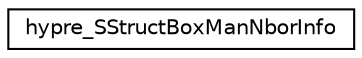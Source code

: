 digraph "Graphical Class Hierarchy"
{
 // LATEX_PDF_SIZE
  edge [fontname="Helvetica",fontsize="10",labelfontname="Helvetica",labelfontsize="10"];
  node [fontname="Helvetica",fontsize="10",shape=record];
  rankdir="LR";
  Node0 [label="hypre_SStructBoxManNborInfo",height=0.2,width=0.4,color="black", fillcolor="white", style="filled",URL="$structhypre___s_struct_box_man_nbor_info.html",tooltip=" "];
}
